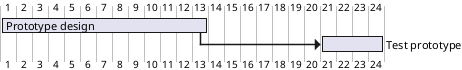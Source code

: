 {
  "sha1": "4vo1fvnhvza4pl1d2c1d158djwpbq3",
  "insertion": {
    "when": "2024-05-30T20:48:20.590Z",
    "url": "https://forum.plantuml.net/11674/practical-gantt-chart-improvements",
    "user": "plantuml@gmail.com"
  }
}
@startgantt
[Prototype design] lasts 13 days
[Test prototype] lasts 4 days
[Test prototype] starts 1 week after [Prototype design]'s end
@endgantt
